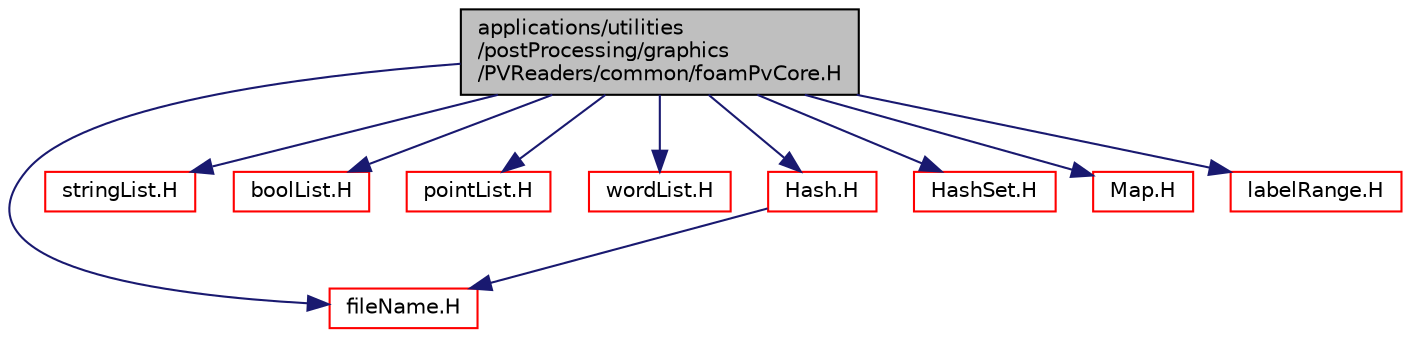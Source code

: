 digraph "applications/utilities/postProcessing/graphics/PVReaders/common/foamPvCore.H"
{
  bgcolor="transparent";
  edge [fontname="Helvetica",fontsize="10",labelfontname="Helvetica",labelfontsize="10"];
  node [fontname="Helvetica",fontsize="10",shape=record];
  Node1 [label="applications/utilities\l/postProcessing/graphics\l/PVReaders/common/foamPvCore.H",height=0.2,width=0.4,color="black", fillcolor="grey75", style="filled" fontcolor="black"];
  Node1 -> Node2 [color="midnightblue",fontsize="10",style="solid",fontname="Helvetica"];
  Node2 [label="fileName.H",height=0.2,width=0.4,color="red",URL="$fileName_8H.html"];
  Node1 -> Node3 [color="midnightblue",fontsize="10",style="solid",fontname="Helvetica"];
  Node3 [label="stringList.H",height=0.2,width=0.4,color="red",URL="$stringList_8H.html"];
  Node1 -> Node4 [color="midnightblue",fontsize="10",style="solid",fontname="Helvetica"];
  Node4 [label="boolList.H",height=0.2,width=0.4,color="red",URL="$boolList_8H.html"];
  Node1 -> Node5 [color="midnightblue",fontsize="10",style="solid",fontname="Helvetica"];
  Node5 [label="pointList.H",height=0.2,width=0.4,color="red",URL="$pointList_8H.html"];
  Node1 -> Node6 [color="midnightblue",fontsize="10",style="solid",fontname="Helvetica"];
  Node6 [label="wordList.H",height=0.2,width=0.4,color="red",URL="$wordList_8H.html"];
  Node1 -> Node7 [color="midnightblue",fontsize="10",style="solid",fontname="Helvetica"];
  Node7 [label="Hash.H",height=0.2,width=0.4,color="red",URL="$Hash_8H.html"];
  Node7 -> Node2 [color="midnightblue",fontsize="10",style="solid",fontname="Helvetica"];
  Node1 -> Node8 [color="midnightblue",fontsize="10",style="solid",fontname="Helvetica"];
  Node8 [label="HashSet.H",height=0.2,width=0.4,color="red",URL="$HashSet_8H.html"];
  Node1 -> Node9 [color="midnightblue",fontsize="10",style="solid",fontname="Helvetica"];
  Node9 [label="Map.H",height=0.2,width=0.4,color="red",URL="$Map_8H.html"];
  Node1 -> Node10 [color="midnightblue",fontsize="10",style="solid",fontname="Helvetica"];
  Node10 [label="labelRange.H",height=0.2,width=0.4,color="red",URL="$labelRange_8H.html"];
}
